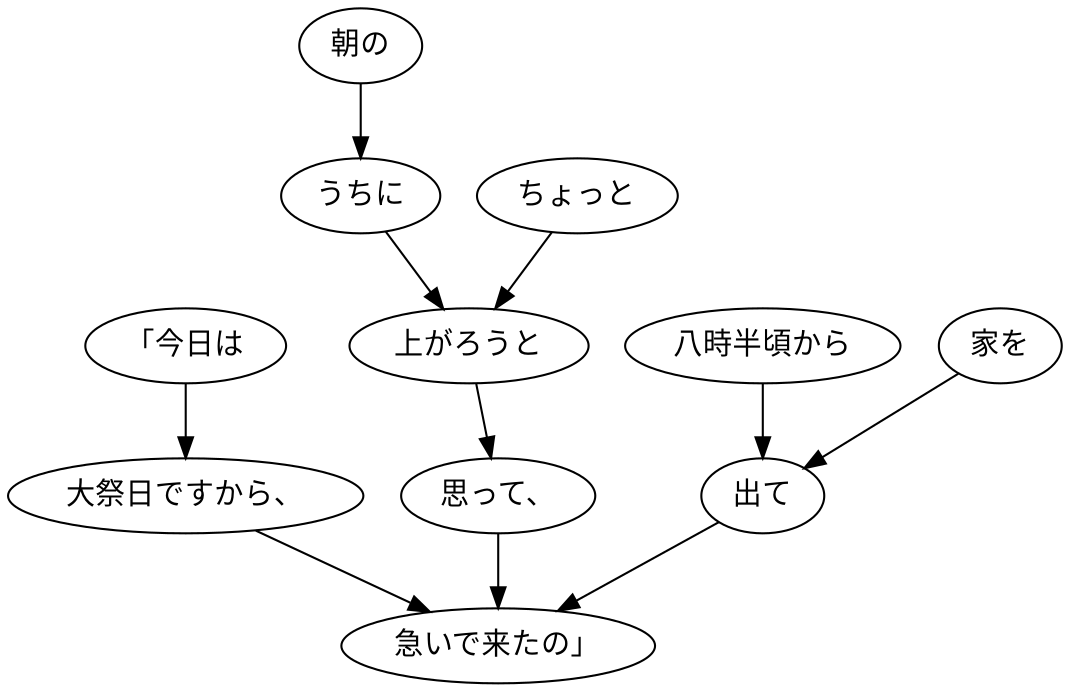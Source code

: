 digraph graph6697 {
	node0 [label="「今日は"];
	node1 [label="大祭日ですから、"];
	node2 [label="朝の"];
	node3 [label="うちに"];
	node4 [label="ちょっと"];
	node5 [label="上がろうと"];
	node6 [label="思って、"];
	node7 [label="八時半頃から"];
	node8 [label="家を"];
	node9 [label="出て"];
	node10 [label="急いで来たの」"];
	node0 -> node1;
	node1 -> node10;
	node2 -> node3;
	node3 -> node5;
	node4 -> node5;
	node5 -> node6;
	node6 -> node10;
	node7 -> node9;
	node8 -> node9;
	node9 -> node10;
}
